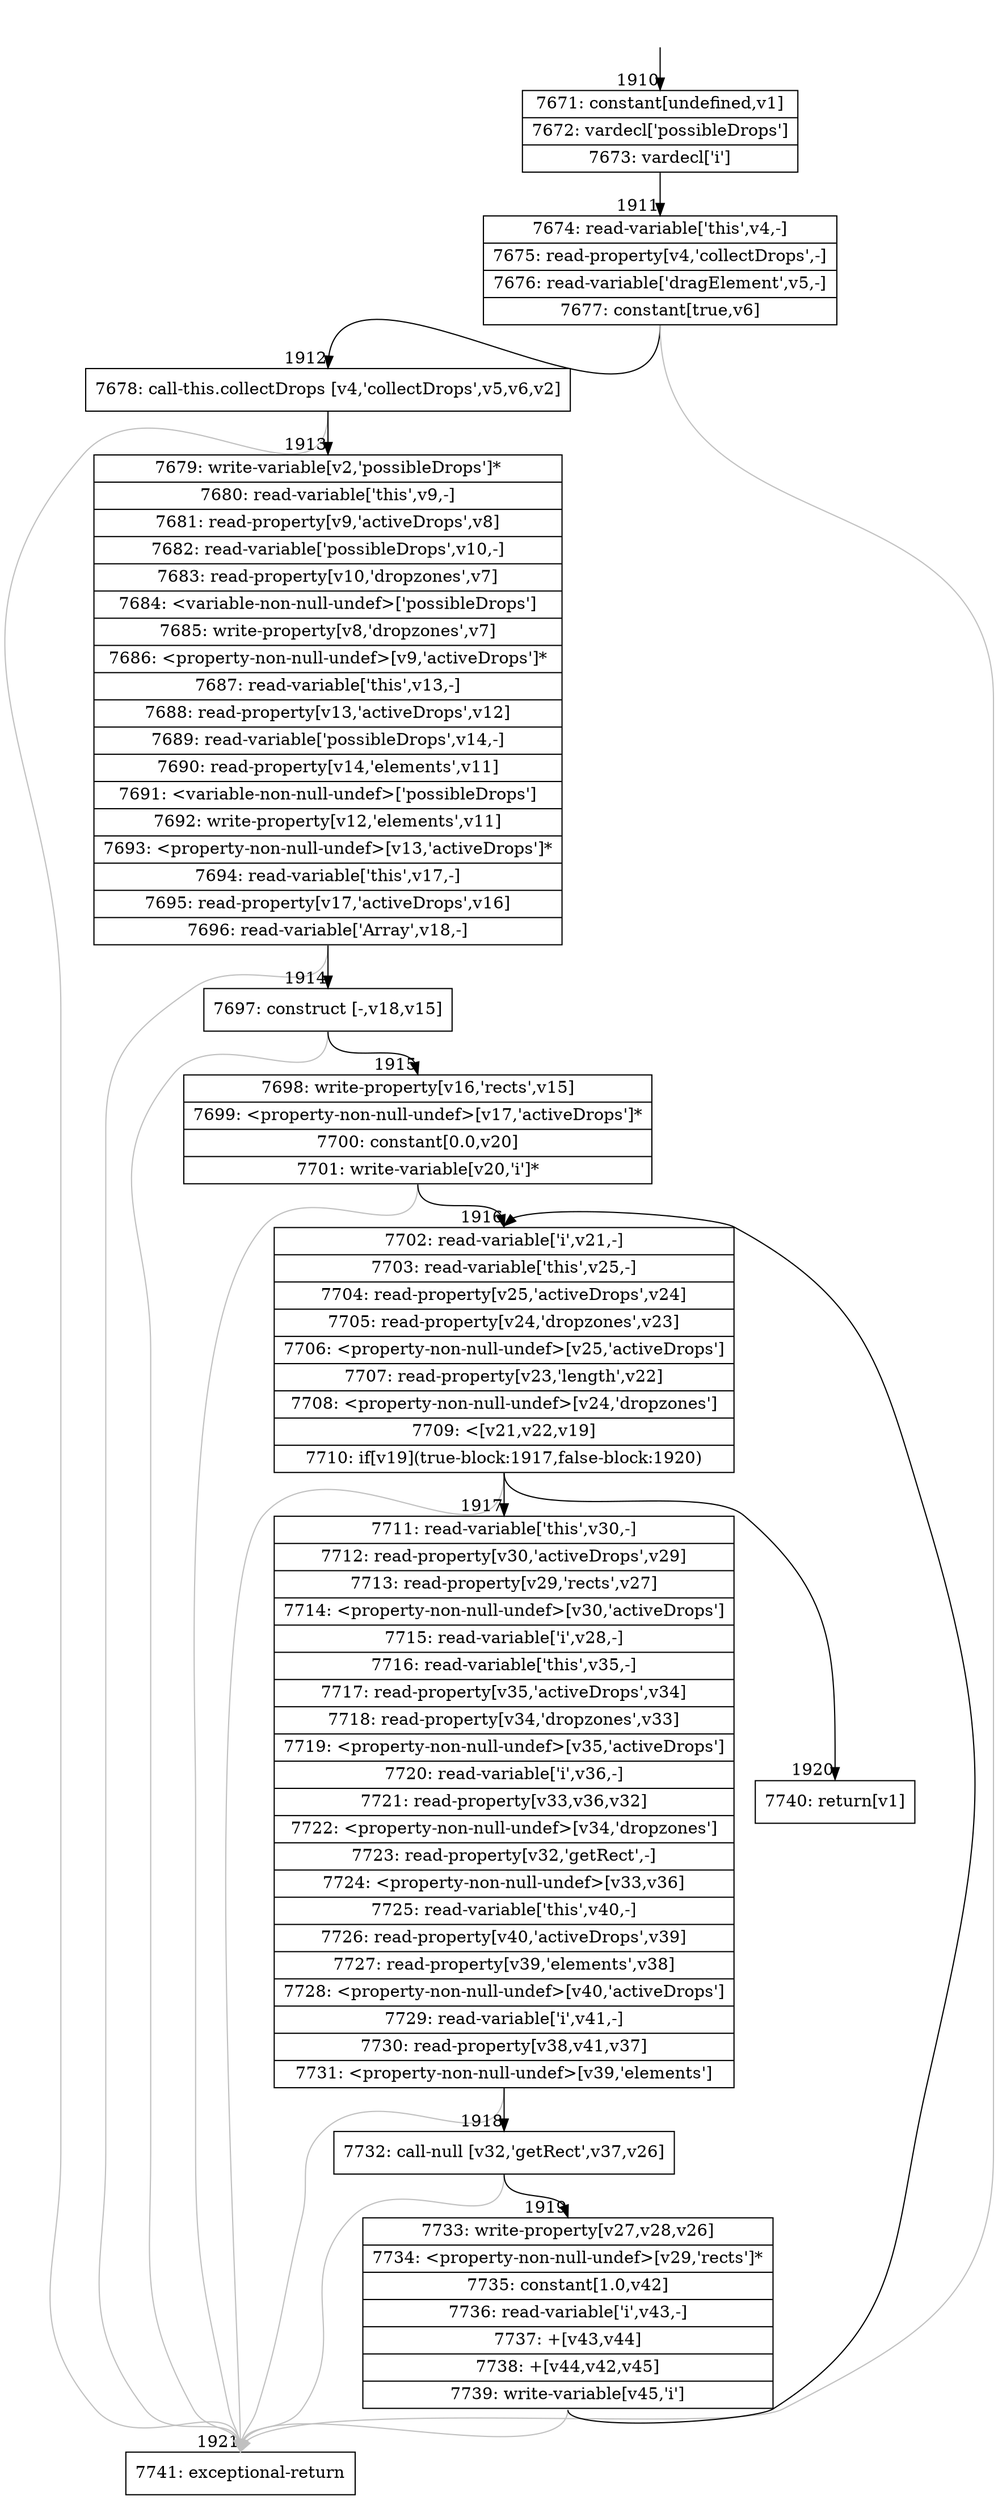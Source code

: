 digraph {
rankdir="TD"
BB_entry91[shape=none,label=""];
BB_entry91 -> BB1910 [tailport=s, headport=n, headlabel="    1910"]
BB1910 [shape=record label="{7671: constant[undefined,v1]|7672: vardecl['possibleDrops']|7673: vardecl['i']}" ] 
BB1910 -> BB1911 [tailport=s, headport=n, headlabel="      1911"]
BB1911 [shape=record label="{7674: read-variable['this',v4,-]|7675: read-property[v4,'collectDrops',-]|7676: read-variable['dragElement',v5,-]|7677: constant[true,v6]}" ] 
BB1911 -> BB1912 [tailport=s, headport=n, headlabel="      1912"]
BB1911 -> BB1921 [tailport=s, headport=n, color=gray, headlabel="      1921"]
BB1912 [shape=record label="{7678: call-this.collectDrops [v4,'collectDrops',v5,v6,v2]}" ] 
BB1912 -> BB1913 [tailport=s, headport=n, headlabel="      1913"]
BB1912 -> BB1921 [tailport=s, headport=n, color=gray]
BB1913 [shape=record label="{7679: write-variable[v2,'possibleDrops']*|7680: read-variable['this',v9,-]|7681: read-property[v9,'activeDrops',v8]|7682: read-variable['possibleDrops',v10,-]|7683: read-property[v10,'dropzones',v7]|7684: \<variable-non-null-undef\>['possibleDrops']|7685: write-property[v8,'dropzones',v7]|7686: \<property-non-null-undef\>[v9,'activeDrops']*|7687: read-variable['this',v13,-]|7688: read-property[v13,'activeDrops',v12]|7689: read-variable['possibleDrops',v14,-]|7690: read-property[v14,'elements',v11]|7691: \<variable-non-null-undef\>['possibleDrops']|7692: write-property[v12,'elements',v11]|7693: \<property-non-null-undef\>[v13,'activeDrops']*|7694: read-variable['this',v17,-]|7695: read-property[v17,'activeDrops',v16]|7696: read-variable['Array',v18,-]}" ] 
BB1913 -> BB1914 [tailport=s, headport=n, headlabel="      1914"]
BB1913 -> BB1921 [tailport=s, headport=n, color=gray]
BB1914 [shape=record label="{7697: construct [-,v18,v15]}" ] 
BB1914 -> BB1915 [tailport=s, headport=n, headlabel="      1915"]
BB1914 -> BB1921 [tailport=s, headport=n, color=gray]
BB1915 [shape=record label="{7698: write-property[v16,'rects',v15]|7699: \<property-non-null-undef\>[v17,'activeDrops']*|7700: constant[0.0,v20]|7701: write-variable[v20,'i']*}" ] 
BB1915 -> BB1916 [tailport=s, headport=n, headlabel="      1916"]
BB1915 -> BB1921 [tailport=s, headport=n, color=gray]
BB1916 [shape=record label="{7702: read-variable['i',v21,-]|7703: read-variable['this',v25,-]|7704: read-property[v25,'activeDrops',v24]|7705: read-property[v24,'dropzones',v23]|7706: \<property-non-null-undef\>[v25,'activeDrops']|7707: read-property[v23,'length',v22]|7708: \<property-non-null-undef\>[v24,'dropzones']|7709: \<[v21,v22,v19]|7710: if[v19](true-block:1917,false-block:1920)}" ] 
BB1916 -> BB1917 [tailport=s, headport=n, headlabel="      1917"]
BB1916 -> BB1920 [tailport=s, headport=n, headlabel="      1920"]
BB1916 -> BB1921 [tailport=s, headport=n, color=gray]
BB1917 [shape=record label="{7711: read-variable['this',v30,-]|7712: read-property[v30,'activeDrops',v29]|7713: read-property[v29,'rects',v27]|7714: \<property-non-null-undef\>[v30,'activeDrops']|7715: read-variable['i',v28,-]|7716: read-variable['this',v35,-]|7717: read-property[v35,'activeDrops',v34]|7718: read-property[v34,'dropzones',v33]|7719: \<property-non-null-undef\>[v35,'activeDrops']|7720: read-variable['i',v36,-]|7721: read-property[v33,v36,v32]|7722: \<property-non-null-undef\>[v34,'dropzones']|7723: read-property[v32,'getRect',-]|7724: \<property-non-null-undef\>[v33,v36]|7725: read-variable['this',v40,-]|7726: read-property[v40,'activeDrops',v39]|7727: read-property[v39,'elements',v38]|7728: \<property-non-null-undef\>[v40,'activeDrops']|7729: read-variable['i',v41,-]|7730: read-property[v38,v41,v37]|7731: \<property-non-null-undef\>[v39,'elements']}" ] 
BB1917 -> BB1918 [tailport=s, headport=n, headlabel="      1918"]
BB1917 -> BB1921 [tailport=s, headport=n, color=gray]
BB1918 [shape=record label="{7732: call-null [v32,'getRect',v37,v26]}" ] 
BB1918 -> BB1919 [tailport=s, headport=n, headlabel="      1919"]
BB1918 -> BB1921 [tailport=s, headport=n, color=gray]
BB1919 [shape=record label="{7733: write-property[v27,v28,v26]|7734: \<property-non-null-undef\>[v29,'rects']*|7735: constant[1.0,v42]|7736: read-variable['i',v43,-]|7737: +[v43,v44]|7738: +[v44,v42,v45]|7739: write-variable[v45,'i']}" ] 
BB1919 -> BB1916 [tailport=s, headport=n]
BB1919 -> BB1921 [tailport=s, headport=n, color=gray]
BB1920 [shape=record label="{7740: return[v1]}" ] 
BB1921 [shape=record label="{7741: exceptional-return}" ] 
//#$~ 2433
}
